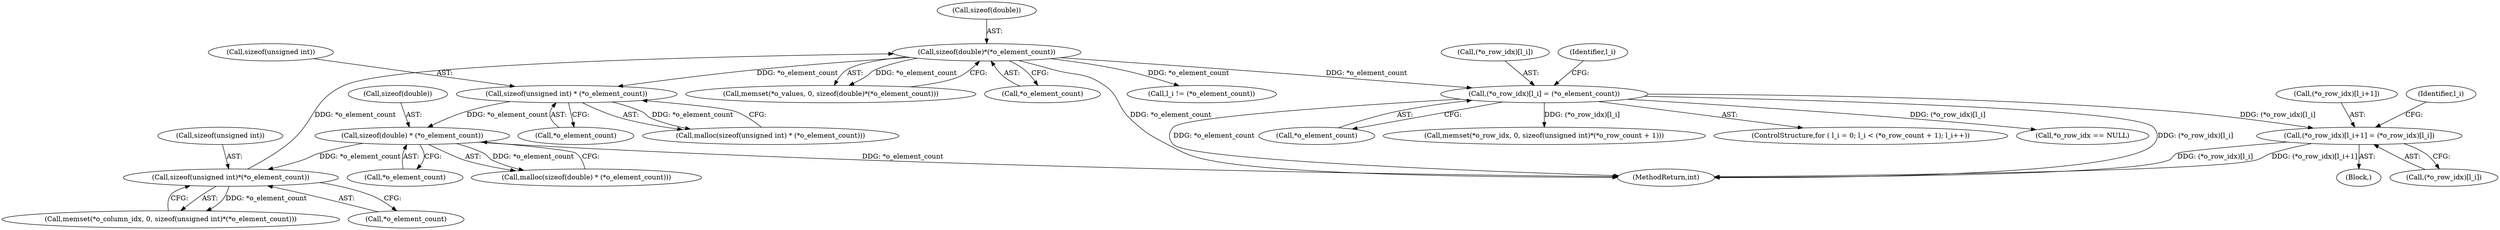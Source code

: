 digraph "0_libxsmm_151481489192e6d1997f8bde52c5c425ea41741d_0@pointer" {
"1000439" [label="(Call,(*o_row_idx)[l_i+1] = (*o_row_idx)[l_i])"];
"1000325" [label="(Call,(*o_row_idx)[l_i] = (*o_element_count))"];
"1000300" [label="(Call,sizeof(double)*(*o_element_count))"];
"1000291" [label="(Call,sizeof(unsigned int)*(*o_element_count))"];
"1000235" [label="(Call,sizeof(double) * (*o_element_count))"];
"1000211" [label="(Call,sizeof(unsigned int) * (*o_element_count))"];
"1000234" [label="(Call,malloc(sizeof(double) * (*o_element_count)))"];
"1000410" [label="(Call,l_i != (*o_element_count))"];
"1000292" [label="(Call,sizeof(unsigned int))"];
"1000301" [label="(Call,sizeof(double))"];
"1000326" [label="(Call,(*o_row_idx)[l_i])"];
"1000438" [label="(Block,)"];
"1000252" [label="(Call,*o_row_idx == NULL)"];
"1000303" [label="(Call,*o_element_count)"];
"1000212" [label="(Call,sizeof(unsigned int))"];
"1000439" [label="(Call,(*o_row_idx)[l_i+1] = (*o_row_idx)[l_i])"];
"1000459" [label="(MethodReturn,int)"];
"1000291" [label="(Call,sizeof(unsigned int)*(*o_element_count))"];
"1000235" [label="(Call,sizeof(double) * (*o_element_count))"];
"1000214" [label="(Call,*o_element_count)"];
"1000446" [label="(Call,(*o_row_idx)[l_i])"];
"1000324" [label="(Identifier,l_i)"];
"1000300" [label="(Call,sizeof(double)*(*o_element_count))"];
"1000330" [label="(Call,*o_element_count)"];
"1000440" [label="(Call,(*o_row_idx)[l_i+1])"];
"1000276" [label="(Call,memset(*o_row_idx, 0, sizeof(unsigned int)*(*o_row_count + 1)))"];
"1000287" [label="(Call,memset(*o_column_idx, 0, sizeof(unsigned int)*(*o_element_count)))"];
"1000210" [label="(Call,malloc(sizeof(unsigned int) * (*o_element_count)))"];
"1000294" [label="(Call,*o_element_count)"];
"1000236" [label="(Call,sizeof(double))"];
"1000211" [label="(Call,sizeof(unsigned int) * (*o_element_count))"];
"1000325" [label="(Call,(*o_row_idx)[l_i] = (*o_element_count))"];
"1000296" [label="(Call,memset(*o_values, 0, sizeof(double)*(*o_element_count)))"];
"1000313" [label="(ControlStructure,for ( l_i = 0; l_i < (*o_row_count + 1); l_i++))"];
"1000430" [label="(Identifier,l_i)"];
"1000238" [label="(Call,*o_element_count)"];
"1000439" -> "1000438"  [label="AST: "];
"1000439" -> "1000446"  [label="CFG: "];
"1000440" -> "1000439"  [label="AST: "];
"1000446" -> "1000439"  [label="AST: "];
"1000430" -> "1000439"  [label="CFG: "];
"1000439" -> "1000459"  [label="DDG: (*o_row_idx)[l_i+1]"];
"1000439" -> "1000459"  [label="DDG: (*o_row_idx)[l_i]"];
"1000325" -> "1000439"  [label="DDG: (*o_row_idx)[l_i]"];
"1000325" -> "1000313"  [label="AST: "];
"1000325" -> "1000330"  [label="CFG: "];
"1000326" -> "1000325"  [label="AST: "];
"1000330" -> "1000325"  [label="AST: "];
"1000324" -> "1000325"  [label="CFG: "];
"1000325" -> "1000459"  [label="DDG: (*o_row_idx)[l_i]"];
"1000325" -> "1000459"  [label="DDG: *o_element_count"];
"1000325" -> "1000252"  [label="DDG: (*o_row_idx)[l_i]"];
"1000325" -> "1000276"  [label="DDG: (*o_row_idx)[l_i]"];
"1000300" -> "1000325"  [label="DDG: *o_element_count"];
"1000300" -> "1000296"  [label="AST: "];
"1000300" -> "1000303"  [label="CFG: "];
"1000301" -> "1000300"  [label="AST: "];
"1000303" -> "1000300"  [label="AST: "];
"1000296" -> "1000300"  [label="CFG: "];
"1000300" -> "1000459"  [label="DDG: *o_element_count"];
"1000300" -> "1000211"  [label="DDG: *o_element_count"];
"1000300" -> "1000296"  [label="DDG: *o_element_count"];
"1000291" -> "1000300"  [label="DDG: *o_element_count"];
"1000300" -> "1000410"  [label="DDG: *o_element_count"];
"1000291" -> "1000287"  [label="AST: "];
"1000291" -> "1000294"  [label="CFG: "];
"1000292" -> "1000291"  [label="AST: "];
"1000294" -> "1000291"  [label="AST: "];
"1000287" -> "1000291"  [label="CFG: "];
"1000291" -> "1000287"  [label="DDG: *o_element_count"];
"1000235" -> "1000291"  [label="DDG: *o_element_count"];
"1000235" -> "1000234"  [label="AST: "];
"1000235" -> "1000238"  [label="CFG: "];
"1000236" -> "1000235"  [label="AST: "];
"1000238" -> "1000235"  [label="AST: "];
"1000234" -> "1000235"  [label="CFG: "];
"1000235" -> "1000459"  [label="DDG: *o_element_count"];
"1000235" -> "1000234"  [label="DDG: *o_element_count"];
"1000211" -> "1000235"  [label="DDG: *o_element_count"];
"1000211" -> "1000210"  [label="AST: "];
"1000211" -> "1000214"  [label="CFG: "];
"1000212" -> "1000211"  [label="AST: "];
"1000214" -> "1000211"  [label="AST: "];
"1000210" -> "1000211"  [label="CFG: "];
"1000211" -> "1000210"  [label="DDG: *o_element_count"];
}
